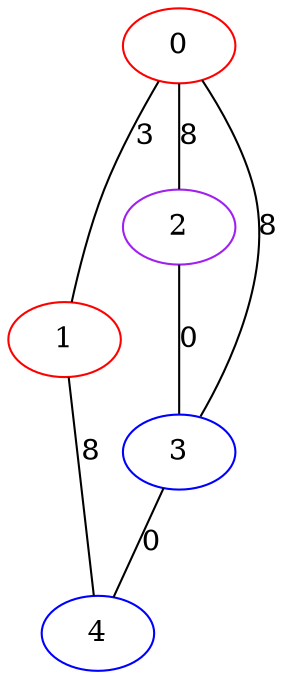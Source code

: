 graph "" {
0 [color=red, weight=1];
1 [color=red, weight=1];
2 [color=purple, weight=4];
3 [color=blue, weight=3];
4 [color=blue, weight=3];
0 -- 1  [key=0, label=3];
0 -- 2  [key=0, label=8];
0 -- 3  [key=0, label=8];
1 -- 4  [key=0, label=8];
2 -- 3  [key=0, label=0];
3 -- 4  [key=0, label=0];
}
